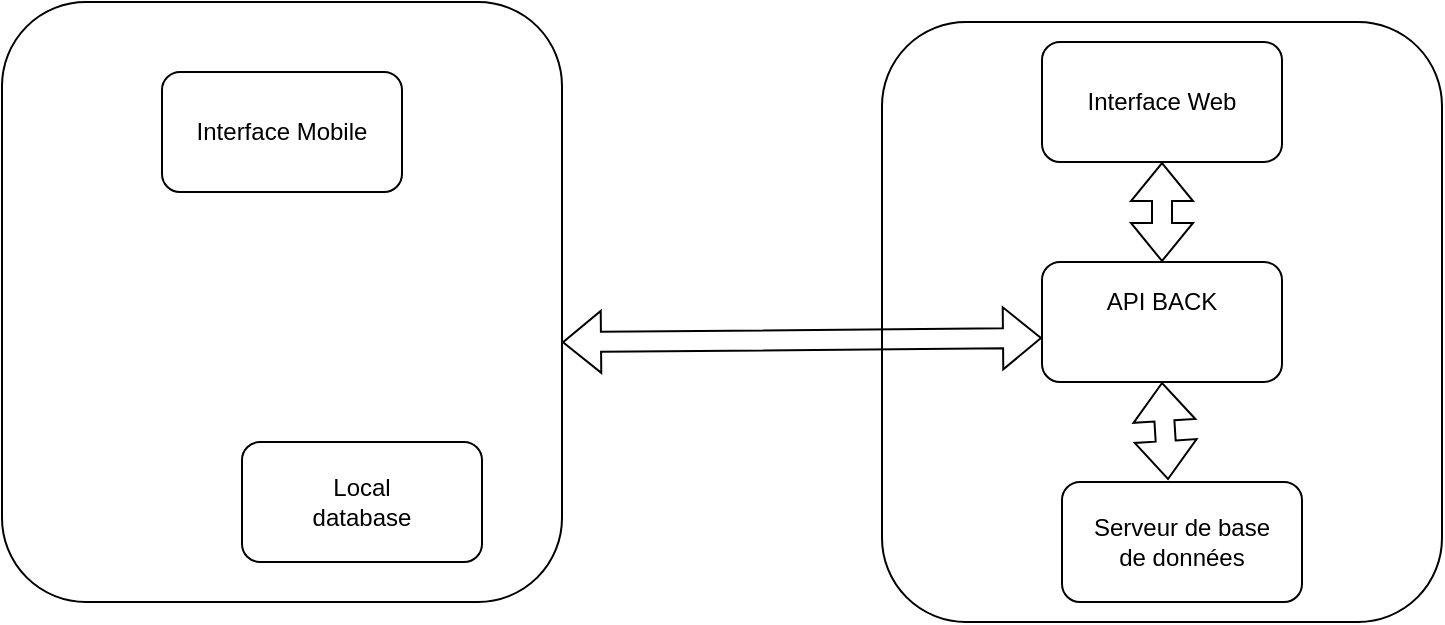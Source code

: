 <mxfile version="22.0.8" type="github">
  <diagram name="Page-1" id="H9A18gkoC2Fcs-PtQ5p-">
    <mxGraphModel dx="744" dy="739" grid="1" gridSize="10" guides="1" tooltips="1" connect="1" arrows="1" fold="1" page="1" pageScale="1" pageWidth="850" pageHeight="1100" math="0" shadow="0">
      <root>
        <mxCell id="0" />
        <mxCell id="1" parent="0" />
        <mxCell id="Cr8kg0-9z8LWTzDofk2w-1" value="" style="rounded=1;whiteSpace=wrap;html=1;" vertex="1" parent="1">
          <mxGeometry x="40" y="220" width="280" height="300" as="geometry" />
        </mxCell>
        <mxCell id="Cr8kg0-9z8LWTzDofk2w-2" value="" style="rounded=1;whiteSpace=wrap;html=1;" vertex="1" parent="1">
          <mxGeometry x="480" y="230" width="280" height="300" as="geometry" />
        </mxCell>
        <mxCell id="Cr8kg0-9z8LWTzDofk2w-3" value="" style="rounded=1;whiteSpace=wrap;html=1;" vertex="1" parent="1">
          <mxGeometry x="560" y="350" width="120" height="60" as="geometry" />
        </mxCell>
        <mxCell id="Cr8kg0-9z8LWTzDofk2w-4" value="API BACK" style="text;html=1;strokeColor=none;fillColor=none;align=center;verticalAlign=middle;whiteSpace=wrap;rounded=0;" vertex="1" parent="1">
          <mxGeometry x="590" y="355" width="60" height="30" as="geometry" />
        </mxCell>
        <mxCell id="Cr8kg0-9z8LWTzDofk2w-5" value="" style="rounded=1;whiteSpace=wrap;html=1;" vertex="1" parent="1">
          <mxGeometry x="160" y="440" width="120" height="60" as="geometry" />
        </mxCell>
        <mxCell id="Cr8kg0-9z8LWTzDofk2w-6" value="Local database" style="text;html=1;strokeColor=none;fillColor=none;align=center;verticalAlign=middle;whiteSpace=wrap;rounded=0;" vertex="1" parent="1">
          <mxGeometry x="190" y="455" width="60" height="30" as="geometry" />
        </mxCell>
        <mxCell id="Cr8kg0-9z8LWTzDofk2w-8" value="" style="rounded=1;whiteSpace=wrap;html=1;" vertex="1" parent="1">
          <mxGeometry x="570" y="460" width="120" height="60" as="geometry" />
        </mxCell>
        <mxCell id="Cr8kg0-9z8LWTzDofk2w-9" value="Serveur de base de données" style="text;html=1;strokeColor=none;fillColor=none;align=center;verticalAlign=middle;whiteSpace=wrap;rounded=0;" vertex="1" parent="1">
          <mxGeometry x="580" y="475" width="100" height="30" as="geometry" />
        </mxCell>
        <mxCell id="Cr8kg0-9z8LWTzDofk2w-10" value="" style="rounded=1;whiteSpace=wrap;html=1;" vertex="1" parent="1">
          <mxGeometry x="560" y="240" width="120" height="60" as="geometry" />
        </mxCell>
        <mxCell id="Cr8kg0-9z8LWTzDofk2w-11" value="Interface Web " style="text;html=1;strokeColor=none;fillColor=none;align=center;verticalAlign=middle;whiteSpace=wrap;rounded=0;" vertex="1" parent="1">
          <mxGeometry x="570" y="255" width="100" height="30" as="geometry" />
        </mxCell>
        <mxCell id="Cr8kg0-9z8LWTzDofk2w-12" value="" style="rounded=1;whiteSpace=wrap;html=1;" vertex="1" parent="1">
          <mxGeometry x="120" y="255" width="120" height="60" as="geometry" />
        </mxCell>
        <mxCell id="Cr8kg0-9z8LWTzDofk2w-13" value="Interface Mobile" style="text;html=1;strokeColor=none;fillColor=none;align=center;verticalAlign=middle;whiteSpace=wrap;rounded=0;" vertex="1" parent="1">
          <mxGeometry x="130" y="270" width="100" height="30" as="geometry" />
        </mxCell>
        <mxCell id="Cr8kg0-9z8LWTzDofk2w-16" value="" style="shape=flexArrow;endArrow=classic;startArrow=classic;html=1;rounded=0;exitX=1;exitY=0.567;exitDx=0;exitDy=0;exitPerimeter=0;" edge="1" parent="1" source="Cr8kg0-9z8LWTzDofk2w-1">
          <mxGeometry width="100" height="100" relative="1" as="geometry">
            <mxPoint x="320" y="380" as="sourcePoint" />
            <mxPoint x="560" y="388" as="targetPoint" />
          </mxGeometry>
        </mxCell>
        <mxCell id="Cr8kg0-9z8LWTzDofk2w-17" value="" style="shape=flexArrow;endArrow=classic;startArrow=classic;html=1;rounded=0;entryX=0.5;entryY=1;entryDx=0;entryDy=0;exitX=0.5;exitY=0;exitDx=0;exitDy=0;" edge="1" parent="1" source="Cr8kg0-9z8LWTzDofk2w-3" target="Cr8kg0-9z8LWTzDofk2w-10">
          <mxGeometry width="100" height="100" relative="1" as="geometry">
            <mxPoint x="340" y="440" as="sourcePoint" />
            <mxPoint x="440" y="340" as="targetPoint" />
          </mxGeometry>
        </mxCell>
        <mxCell id="Cr8kg0-9z8LWTzDofk2w-18" value="" style="shape=flexArrow;endArrow=classic;startArrow=classic;html=1;rounded=0;entryX=0.5;entryY=1;entryDx=0;entryDy=0;exitX=0.442;exitY=-0.017;exitDx=0;exitDy=0;exitPerimeter=0;" edge="1" parent="1" source="Cr8kg0-9z8LWTzDofk2w-8" target="Cr8kg0-9z8LWTzDofk2w-3">
          <mxGeometry width="100" height="100" relative="1" as="geometry">
            <mxPoint x="340" y="440" as="sourcePoint" />
            <mxPoint x="440" y="340" as="targetPoint" />
          </mxGeometry>
        </mxCell>
      </root>
    </mxGraphModel>
  </diagram>
</mxfile>
